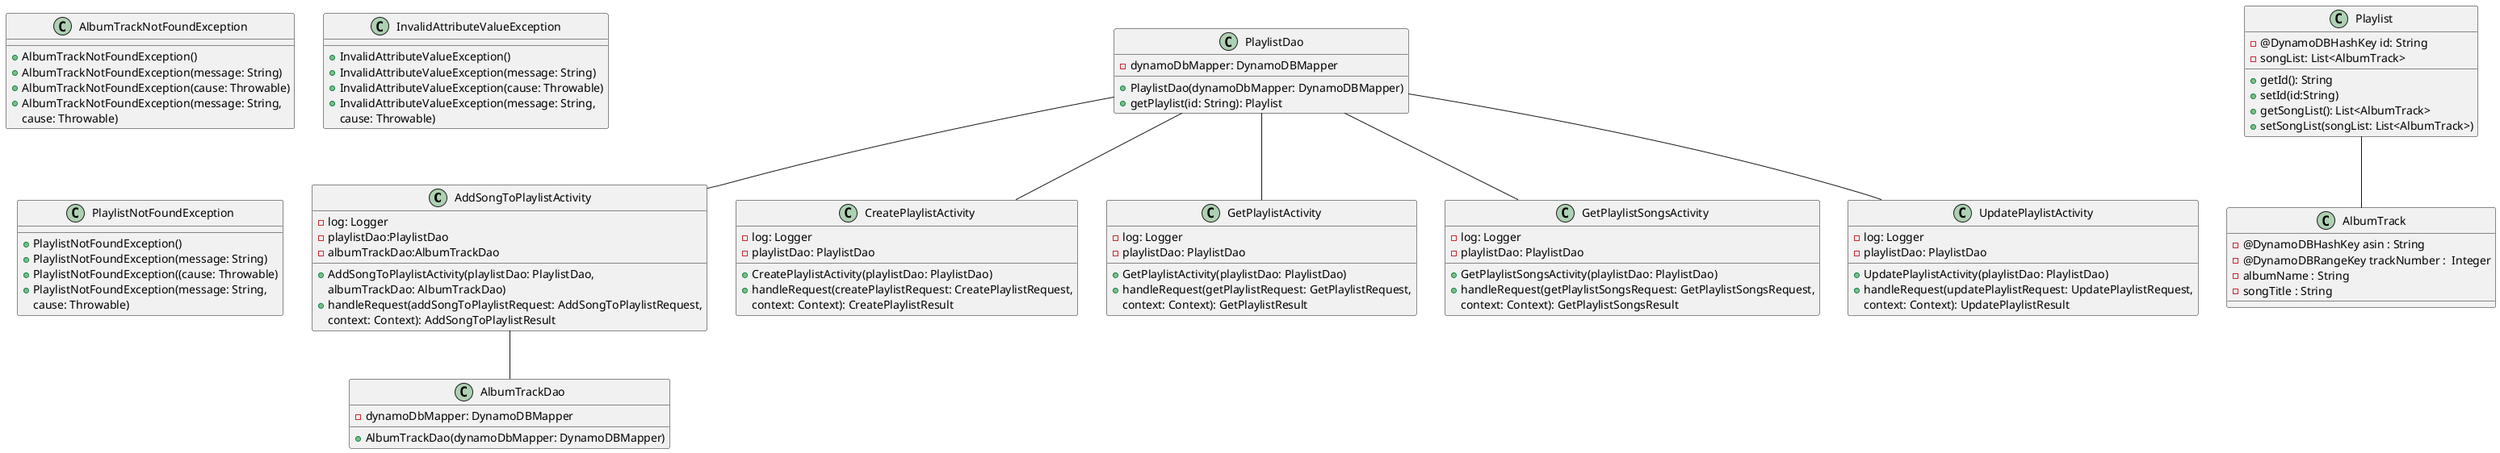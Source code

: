@startuml
/'1. Activity classes '/

class AddSongToPlaylistActivity {
    - log: Logger
    - playlistDao:PlaylistDao
    - albumTrackDao:AlbumTrackDao

    + AddSongToPlaylistActivity(playlistDao: PlaylistDao,
                                albumTrackDao: AlbumTrackDao)
    + handleRequest(addSongToPlaylistRequest: AddSongToPlaylistRequest,
                    context: Context): AddSongToPlaylistResult
}


class CreatePlaylistActivity {
    - log: Logger
    - playlistDao: PlaylistDao

    + CreatePlaylistActivity(playlistDao: PlaylistDao)
    + handleRequest(createPlaylistRequest: CreatePlaylistRequest,
                    context: Context): CreatePlaylistResult
}

class GetPlaylistActivity {
    - log: Logger
    - playlistDao: PlaylistDao

    + GetPlaylistActivity(playlistDao: PlaylistDao)
    + handleRequest(getPlaylistRequest: GetPlaylistRequest,
                    context: Context): GetPlaylistResult
}

class GetPlaylistSongsActivity {
    - log: Logger
    - playlistDao: PlaylistDao

    + GetPlaylistSongsActivity(playlistDao: PlaylistDao)
    + handleRequest(getPlaylistSongsRequest: GetPlaylistSongsRequest,
                    context: Context): GetPlaylistSongsResult
}

class UpdatePlaylistActivity {
    - log: Logger
    - playlistDao: PlaylistDao

    + UpdatePlaylistActivity(playlistDao: PlaylistDao)
    + handleRequest(updatePlaylistRequest: UpdatePlaylistRequest,
                    context: Context): UpdatePlaylistResult
}

/'2. DAO Classes '/
class AlbumTrackDao {
    - dynamoDbMapper: DynamoDBMapper

    + AlbumTrackDao(dynamoDbMapper: DynamoDBMapper)
}


class PlaylistDao {
    - dynamoDbMapper: DynamoDBMapper

    + PlaylistDao(dynamoDbMapper: DynamoDBMapper)
    + getPlaylist(id: String): Playlist
}


/'3. Exception Classes '/
class AlbumTrackNotFoundException {
    + AlbumTrackNotFoundException()
    + AlbumTrackNotFoundException(message: String)
    + AlbumTrackNotFoundException(cause: Throwable)
    + AlbumTrackNotFoundException(message: String,
                                 cause: Throwable)
}

class InvalidAttributeValueException {

    + InvalidAttributeValueException()
    + InvalidAttributeValueException(message: String)
    + InvalidAttributeValueException(cause: Throwable)
    + InvalidAttributeValueException(message: String,
                                    cause: Throwable)
}

class PlaylistNotFoundException {

    + PlaylistNotFoundException()
    + PlaylistNotFoundException(message: String)
    + PlaylistNotFoundException((cause: Throwable)
    + PlaylistNotFoundException(message: String,
                                cause: Throwable)
}


/'4. DynamoDB Model Classes'/

class AlbumTrack {
- @DynamoDBHashKey asin : String
- @DynamoDBRangeKey trackNumber :  Integer
- albumName : String
- songTitle : String
}

class Playlist {
    - @DynamoDBHashKey id: String
    - songList: List<AlbumTrack>

    + getId(): String
    + setId(id:String)
    + getSongList(): List<AlbumTrack>
    + setSongList(songList: List<AlbumTrack>)
}

/' Relationship '/
Playlist -- AlbumTrack

AddSongToPlaylistActivity -- AlbumTrackDao

PlaylistDao -- CreatePlaylistActivity
PlaylistDao -- AddSongToPlaylistActivity
PlaylistDao -- GetPlaylistActivity
PlaylistDao -- GetPlaylistSongsActivity
PlaylistDao -- UpdatePlaylistActivity


@enduml